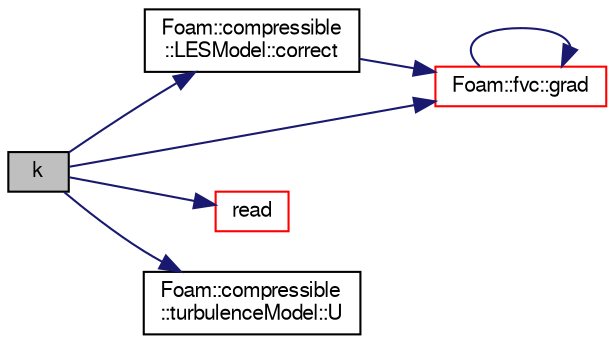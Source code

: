 digraph "k"
{
  bgcolor="transparent";
  edge [fontname="FreeSans",fontsize="10",labelfontname="FreeSans",labelfontsize="10"];
  node [fontname="FreeSans",fontsize="10",shape=record];
  rankdir="LR";
  Node376 [label="k",height=0.2,width=0.4,color="black", fillcolor="grey75", style="filled", fontcolor="black"];
  Node376 -> Node377 [color="midnightblue",fontsize="10",style="solid",fontname="FreeSans"];
  Node377 [label="Foam::compressible\l::LESModel::correct",height=0.2,width=0.4,color="black",URL="$a30634.html#a3ae44b28050c3aa494c1d8e18cf618c1",tooltip="Correct Eddy-Viscosity and related properties. "];
  Node377 -> Node378 [color="midnightblue",fontsize="10",style="solid",fontname="FreeSans"];
  Node378 [label="Foam::fvc::grad",height=0.2,width=0.4,color="red",URL="$a21134.html#a7c00ec90ecc15ed3005255e42c52827a"];
  Node378 -> Node378 [color="midnightblue",fontsize="10",style="solid",fontname="FreeSans"];
  Node376 -> Node378 [color="midnightblue",fontsize="10",style="solid",fontname="FreeSans"];
  Node376 -> Node381 [color="midnightblue",fontsize="10",style="solid",fontname="FreeSans"];
  Node381 [label="read",height=0.2,width=0.4,color="red",URL="$a30646.html#af816873151ddb0126e98bb2f914d8ed5",tooltip="Read LESProperties dictionary. "];
  Node376 -> Node724 [color="midnightblue",fontsize="10",style="solid",fontname="FreeSans"];
  Node724 [label="Foam::compressible\l::turbulenceModel::U",height=0.2,width=0.4,color="black",URL="$a30818.html#a536d168d7b335fe81f506f232b5b4872",tooltip="Access function to velocity field. "];
}
